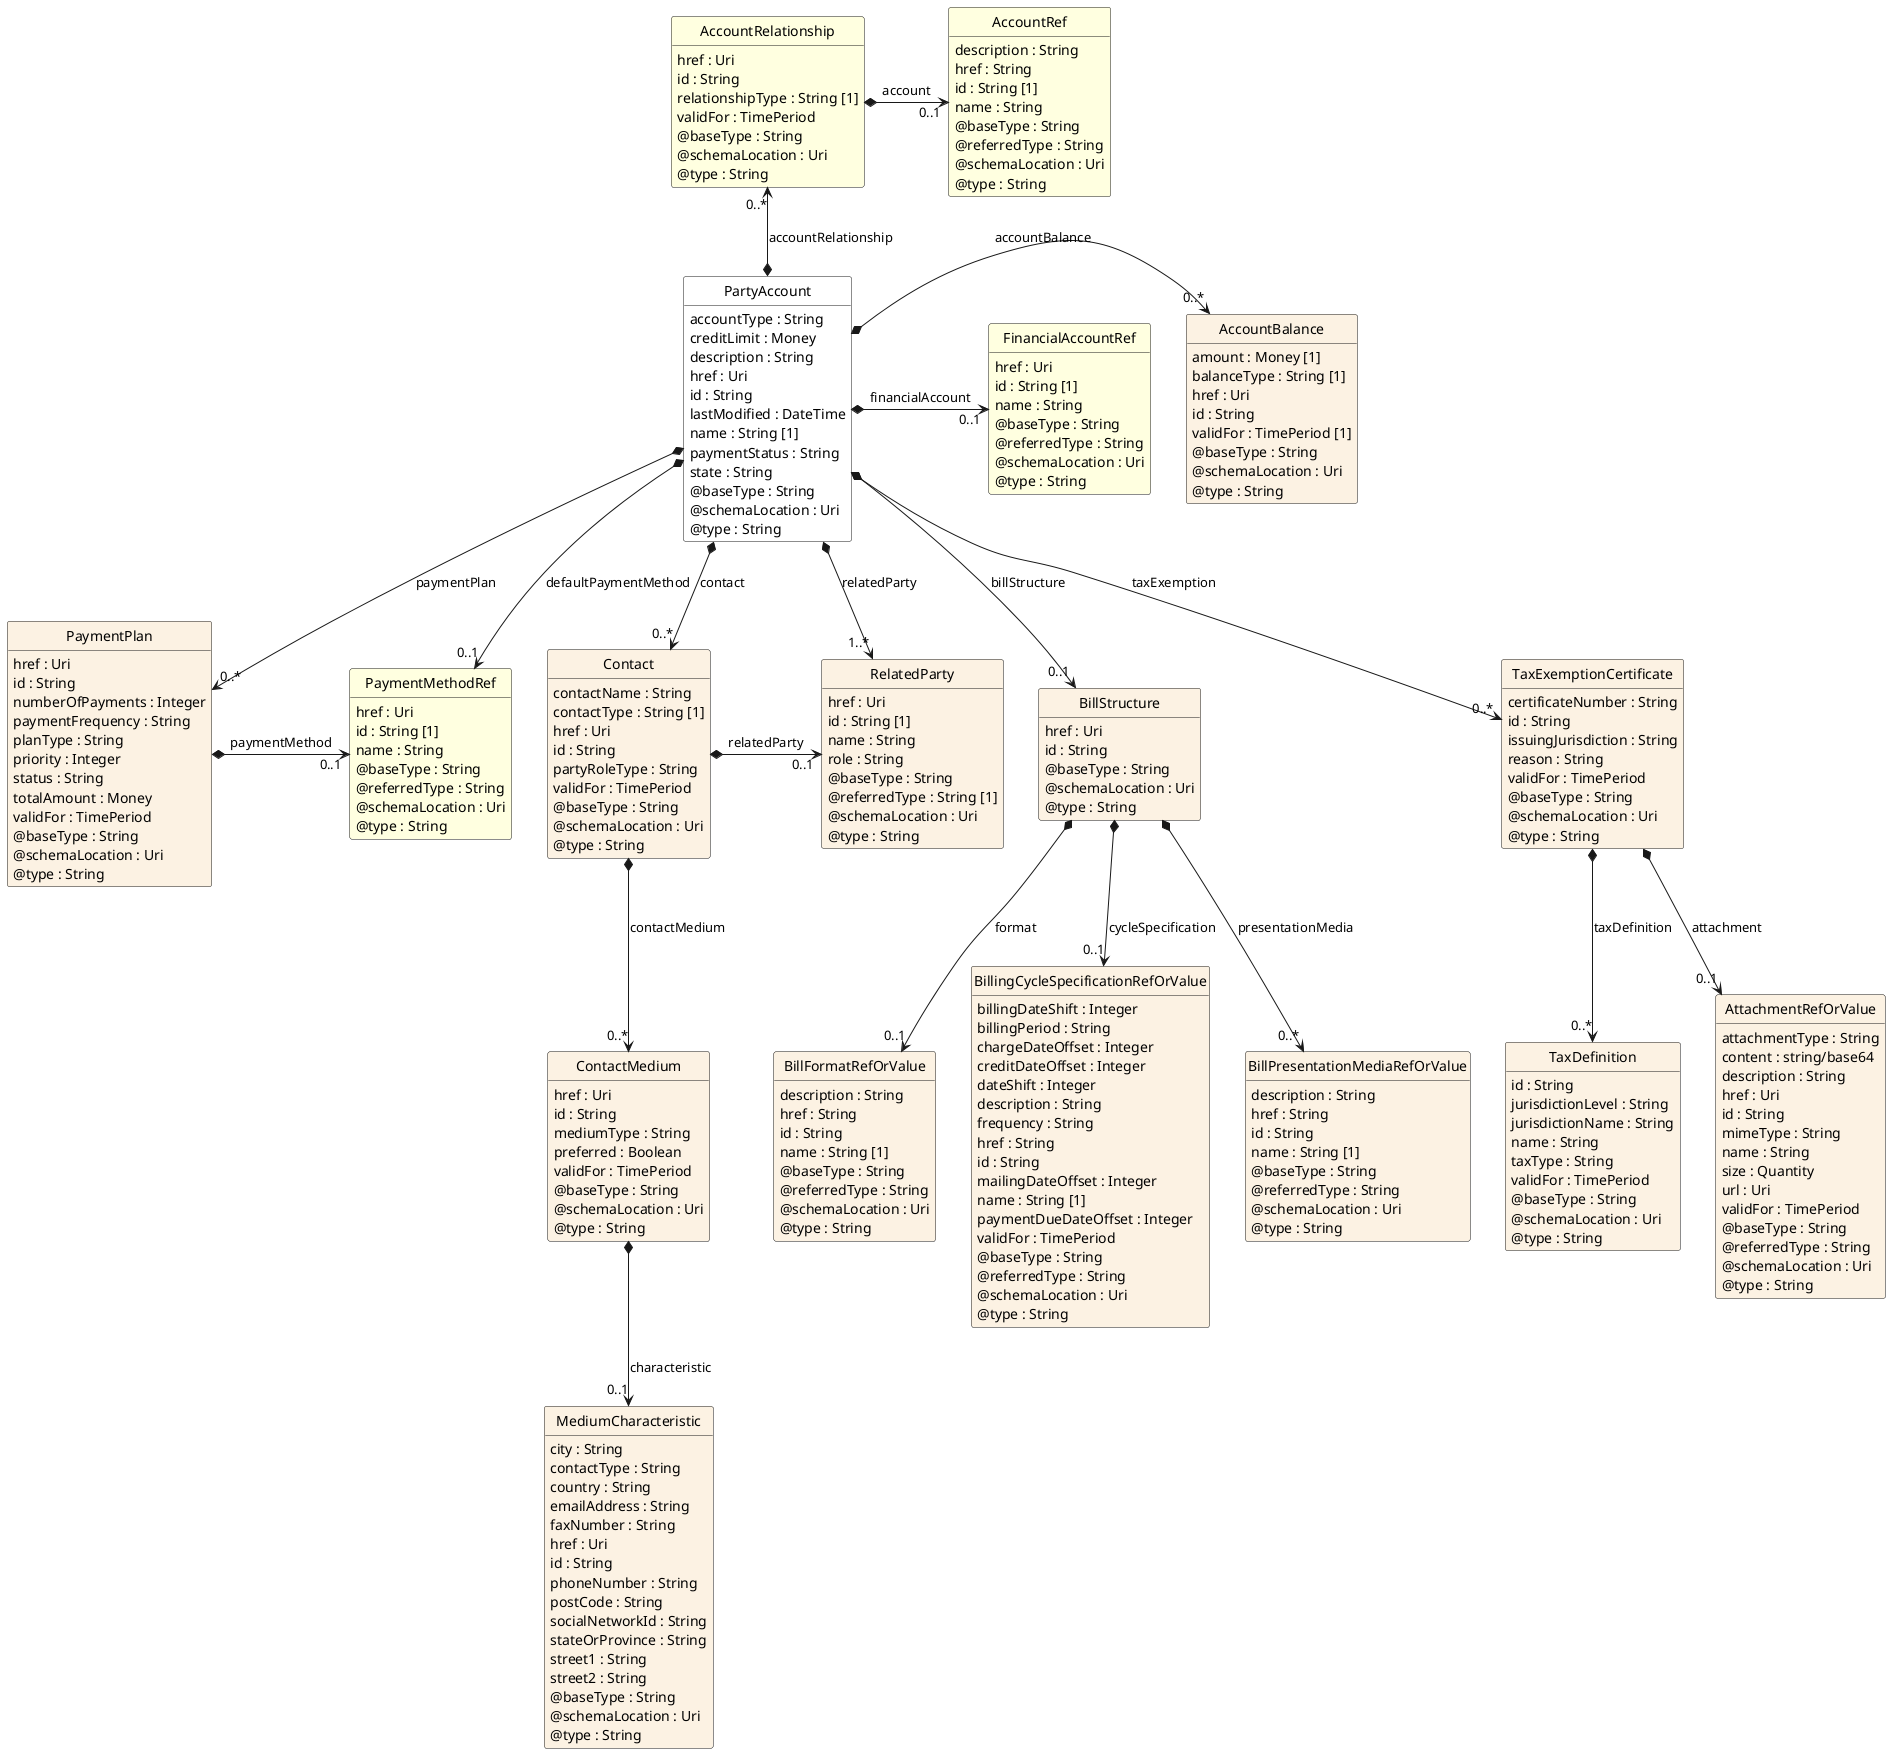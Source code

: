 @startuml
hide circle
hide methods
hide stereotype
show <<Enumeration>> stereotype
skinparam class {
   BackgroundColor<<Enumeration>> #E6F5F7
   BackgroundColor<<Ref>> #FFFFE0
   BackgroundColor<<Pivot>> #FFFFFFF
   BackgroundColor<<SimpleType>> #E2F0DA
   BackgroundColor #FCF2E3
}

class PartyAccount <<Pivot>> {
    accountType : String
    creditLimit : Money
    description : String
    href : Uri
    id : String
    lastModified : DateTime
    name : String [1]
    paymentStatus : String
    state : String
    @baseType : String
    @schemaLocation : Uri
    @type : String
}

class PaymentMethodRef  <<Ref>> {
    href : Uri
    id : String [1]
    name : String
    @baseType : String
    @referredType : String
    @schemaLocation : Uri
    @type : String
}

class PaymentPlan  {
    href : Uri
    id : String
    numberOfPayments : Integer
    paymentFrequency : String
    planType : String
    priority : Integer
    status : String
    totalAmount : Money
    validFor : TimePeriod
    @baseType : String
    @schemaLocation : Uri
    @type : String
}

class BillStructure  {
    href : Uri
    id : String
    @baseType : String
    @schemaLocation : Uri
    @type : String
}

class BillFormatRefOrValue  {
    description : String
    href : String
    id : String
    name : String [1]
    @baseType : String
    @referredType : String
    @schemaLocation : Uri
    @type : String
}

class BillingCycleSpecificationRefOrValue  {
    billingDateShift : Integer
    billingPeriod : String
    chargeDateOffset : Integer
    creditDateOffset : Integer
    dateShift : Integer
    description : String
    frequency : String
    href : String
    id : String
    mailingDateOffset : Integer
    name : String [1]
    paymentDueDateOffset : Integer
    validFor : TimePeriod
    @baseType : String
    @referredType : String
    @schemaLocation : Uri
    @type : String
}

class BillPresentationMediaRefOrValue  {
    description : String
    href : String
    id : String
    name : String [1]
    @baseType : String
    @referredType : String
    @schemaLocation : Uri
    @type : String
}

class AccountRelationship  <<Ref>> {
    href : Uri
    id : String
    relationshipType : String [1]
    validFor : TimePeriod
    @baseType : String
    @schemaLocation : Uri
    @type : String
}

class AccountRef  <<Ref>> {
    description : String
    href : String
    id : String [1]
    name : String
    @baseType : String
    @referredType : String
    @schemaLocation : Uri
    @type : String
}

class FinancialAccountRef  <<Ref>> {
    href : Uri
    id : String [1]
    name : String
    @baseType : String
    @referredType : String
    @schemaLocation : Uri
    @type : String
}

class RelatedParty  {
    href : Uri
    id : String [1]
    name : String
    role : String
    @baseType : String
    @referredType : String [1]
    @schemaLocation : Uri
    @type : String
}

class TaxExemptionCertificate  {
    certificateNumber : String
    id : String
    issuingJurisdiction : String
    reason : String
    validFor : TimePeriod
    @baseType : String
    @schemaLocation : Uri
    @type : String
}

class TaxDefinition  {
    id : String
    jurisdictionLevel : String
    jurisdictionName : String
    name : String
    taxType : String
    validFor : TimePeriod
    @baseType : String
    @schemaLocation : Uri
    @type : String
}

class AttachmentRefOrValue  {
    attachmentType : String
    content : string/base64
    description : String
    href : Uri
    id : String
    mimeType : String
    name : String
    size : Quantity
    url : Uri
    validFor : TimePeriod
    @baseType : String
    @referredType : String
    @schemaLocation : Uri
    @type : String
}

class Contact  {
    contactName : String
    contactType : String [1]
    href : Uri
    id : String
    partyRoleType : String
    validFor : TimePeriod
    @baseType : String
    @schemaLocation : Uri
    @type : String
}

class ContactMedium  {
    href : Uri
    id : String
    mediumType : String
    preferred : Boolean
    validFor : TimePeriod
    @baseType : String
    @schemaLocation : Uri
    @type : String
}

class MediumCharacteristic  {
    city : String
    contactType : String
    country : String
    emailAddress : String
    faxNumber : String
    href : Uri
    id : String
    phoneNumber : String
    postCode : String
    socialNetworkId : String
    stateOrProvince : String
    street1 : String
    street2 : String
    @baseType : String
    @schemaLocation : Uri
    @type : String
}

class AccountBalance  {
    amount : Money [1]
    balanceType : String [1]
    href : Uri
    id : String
    validFor : TimePeriod [1]
    @baseType : String
    @schemaLocation : Uri
    @type : String
}

PartyAccount *-->  "0..1" PaymentMethodRef : defaultPaymentMethod

PartyAccount *-->  "0..*" PaymentPlan : paymentPlan

PartyAccount *-->  "1..*" RelatedParty : relatedParty

PartyAccount *-->  "0..*" Contact : contact

PaymentPlan *-right-> "0..1" PaymentMethodRef : paymentMethod

Contact *-right-> "0..1" RelatedParty : relatedParty

AccountBalance "0..*" <-left-* PartyAccount : accountBalance

PartyAccount *-right-> "0..1" FinancialAccountRef : financialAccount

AccountRelationship "0..*" <--* PartyAccount : accountRelationship

PartyAccount *-->  "0..*" TaxExemptionCertificate : taxExemption

PartyAccount *-->  "0..1" BillStructure : billStructure

BillStructure *-->  "0..*" BillPresentationMediaRefOrValue : presentationMedia

BillStructure *-->  "0..1" BillingCycleSpecificationRefOrValue : cycleSpecification

BillStructure *-->  "0..1" BillFormatRefOrValue : format

TaxExemptionCertificate *-->  "0..*" TaxDefinition : taxDefinition

TaxExemptionCertificate *-->  "0..1" AttachmentRefOrValue : attachment

Contact *-->  "0..*" ContactMedium : contactMedium

AccountRelationship *-right-> "0..1" AccountRef : account

ContactMedium *-->  "0..1" MediumCharacteristic : characteristic

@enduml
